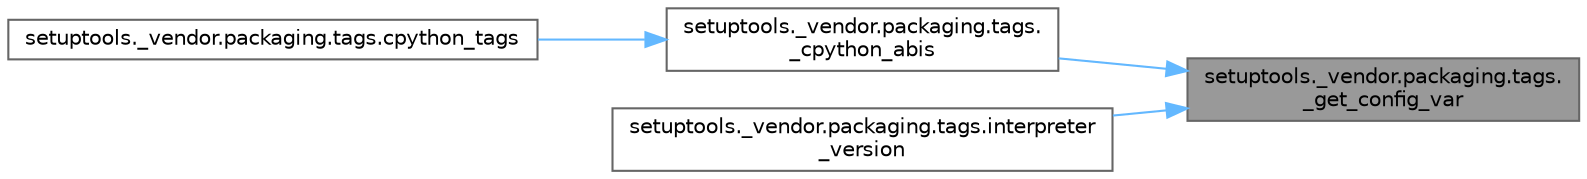 digraph "setuptools._vendor.packaging.tags._get_config_var"
{
 // LATEX_PDF_SIZE
  bgcolor="transparent";
  edge [fontname=Helvetica,fontsize=10,labelfontname=Helvetica,labelfontsize=10];
  node [fontname=Helvetica,fontsize=10,shape=box,height=0.2,width=0.4];
  rankdir="RL";
  Node1 [id="Node000001",label="setuptools._vendor.packaging.tags.\l_get_config_var",height=0.2,width=0.4,color="gray40", fillcolor="grey60", style="filled", fontcolor="black",tooltip=" "];
  Node1 -> Node2 [id="edge1_Node000001_Node000002",dir="back",color="steelblue1",style="solid",tooltip=" "];
  Node2 [id="Node000002",label="setuptools._vendor.packaging.tags.\l_cpython_abis",height=0.2,width=0.4,color="grey40", fillcolor="white", style="filled",URL="$namespacesetuptools_1_1__vendor_1_1packaging_1_1tags.html#a9b0211bf01d5996aa9fcf9c3e1909fd3",tooltip=" "];
  Node2 -> Node3 [id="edge2_Node000002_Node000003",dir="back",color="steelblue1",style="solid",tooltip=" "];
  Node3 [id="Node000003",label="setuptools._vendor.packaging.tags.cpython_tags",height=0.2,width=0.4,color="grey40", fillcolor="white", style="filled",URL="$namespacesetuptools_1_1__vendor_1_1packaging_1_1tags.html#a2e9d3b3c43d35260a8c28c4b5e6bafec",tooltip=" "];
  Node1 -> Node4 [id="edge3_Node000001_Node000004",dir="back",color="steelblue1",style="solid",tooltip=" "];
  Node4 [id="Node000004",label="setuptools._vendor.packaging.tags.interpreter\l_version",height=0.2,width=0.4,color="grey40", fillcolor="white", style="filled",URL="$namespacesetuptools_1_1__vendor_1_1packaging_1_1tags.html#a54d955d262c090ba86b627e73a94a12a",tooltip=" "];
}

